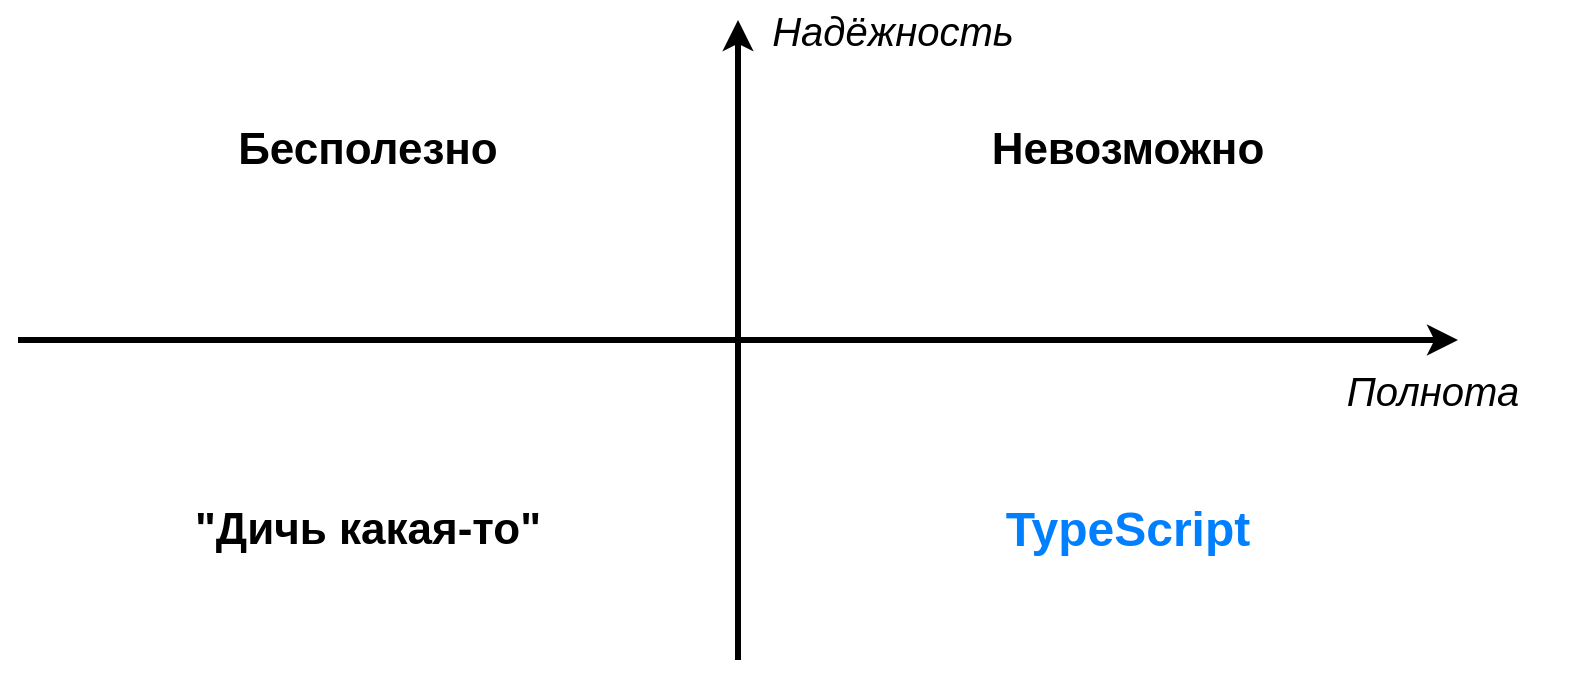 <mxfile>
    <diagram id="PoCe2Z2xQ_YSlHPcF_Pw" name="Page-1">
        <mxGraphModel dx="997" dy="847" grid="1" gridSize="10" guides="1" tooltips="1" connect="1" arrows="1" fold="1" page="1" pageScale="1" pageWidth="850" pageHeight="1100" math="0" shadow="0">
            <root>
                <mxCell id="0"/>
                <mxCell id="1" parent="0"/>
                <mxCell id="2" value="" style="endArrow=classic;html=1;strokeWidth=3;" edge="1" parent="1">
                    <mxGeometry width="50" height="50" relative="1" as="geometry">
                        <mxPoint x="40" y="440" as="sourcePoint"/>
                        <mxPoint x="760" y="440" as="targetPoint"/>
                    </mxGeometry>
                </mxCell>
                <mxCell id="3" value="" style="endArrow=classic;html=1;strokeWidth=3;" edge="1" parent="1">
                    <mxGeometry width="50" height="50" relative="1" as="geometry">
                        <mxPoint x="400" y="600" as="sourcePoint"/>
                        <mxPoint x="400" y="280" as="targetPoint"/>
                    </mxGeometry>
                </mxCell>
                <mxCell id="4" value="Надёжность" style="text;html=1;align=center;verticalAlign=middle;whiteSpace=wrap;rounded=0;fontStyle=2;fontSize=20;" vertex="1" parent="1">
                    <mxGeometry x="410" y="270" width="135" height="30" as="geometry"/>
                </mxCell>
                <mxCell id="6" value="Полнота" style="text;html=1;align=center;verticalAlign=middle;whiteSpace=wrap;rounded=0;fontStyle=2;fontSize=20;" vertex="1" parent="1">
                    <mxGeometry x="680" y="450" width="135" height="30" as="geometry"/>
                </mxCell>
                <mxCell id="7" value="Бесполезно" style="text;html=1;align=center;verticalAlign=middle;whiteSpace=wrap;rounded=0;fontSize=22;fontStyle=1" vertex="1" parent="1">
                    <mxGeometry x="110" y="330" width="210" height="30" as="geometry"/>
                </mxCell>
                <mxCell id="8" value="Невозможно" style="text;html=1;align=center;verticalAlign=middle;whiteSpace=wrap;rounded=0;fontSize=22;fontStyle=1" vertex="1" parent="1">
                    <mxGeometry x="490" y="330" width="210" height="30" as="geometry"/>
                </mxCell>
                <mxCell id="9" value="&quot;Дичь какая-то&quot;" style="text;html=1;align=center;verticalAlign=middle;whiteSpace=wrap;rounded=0;fontSize=22;fontStyle=1" vertex="1" parent="1">
                    <mxGeometry x="110" y="520" width="210" height="30" as="geometry"/>
                </mxCell>
                <mxCell id="10" value="TypeScript" style="text;html=1;align=center;verticalAlign=middle;whiteSpace=wrap;rounded=0;fontSize=24;fontStyle=1;fontColor=#007FFF;" vertex="1" parent="1">
                    <mxGeometry x="490" y="520" width="210" height="30" as="geometry"/>
                </mxCell>
            </root>
        </mxGraphModel>
    </diagram>
</mxfile>